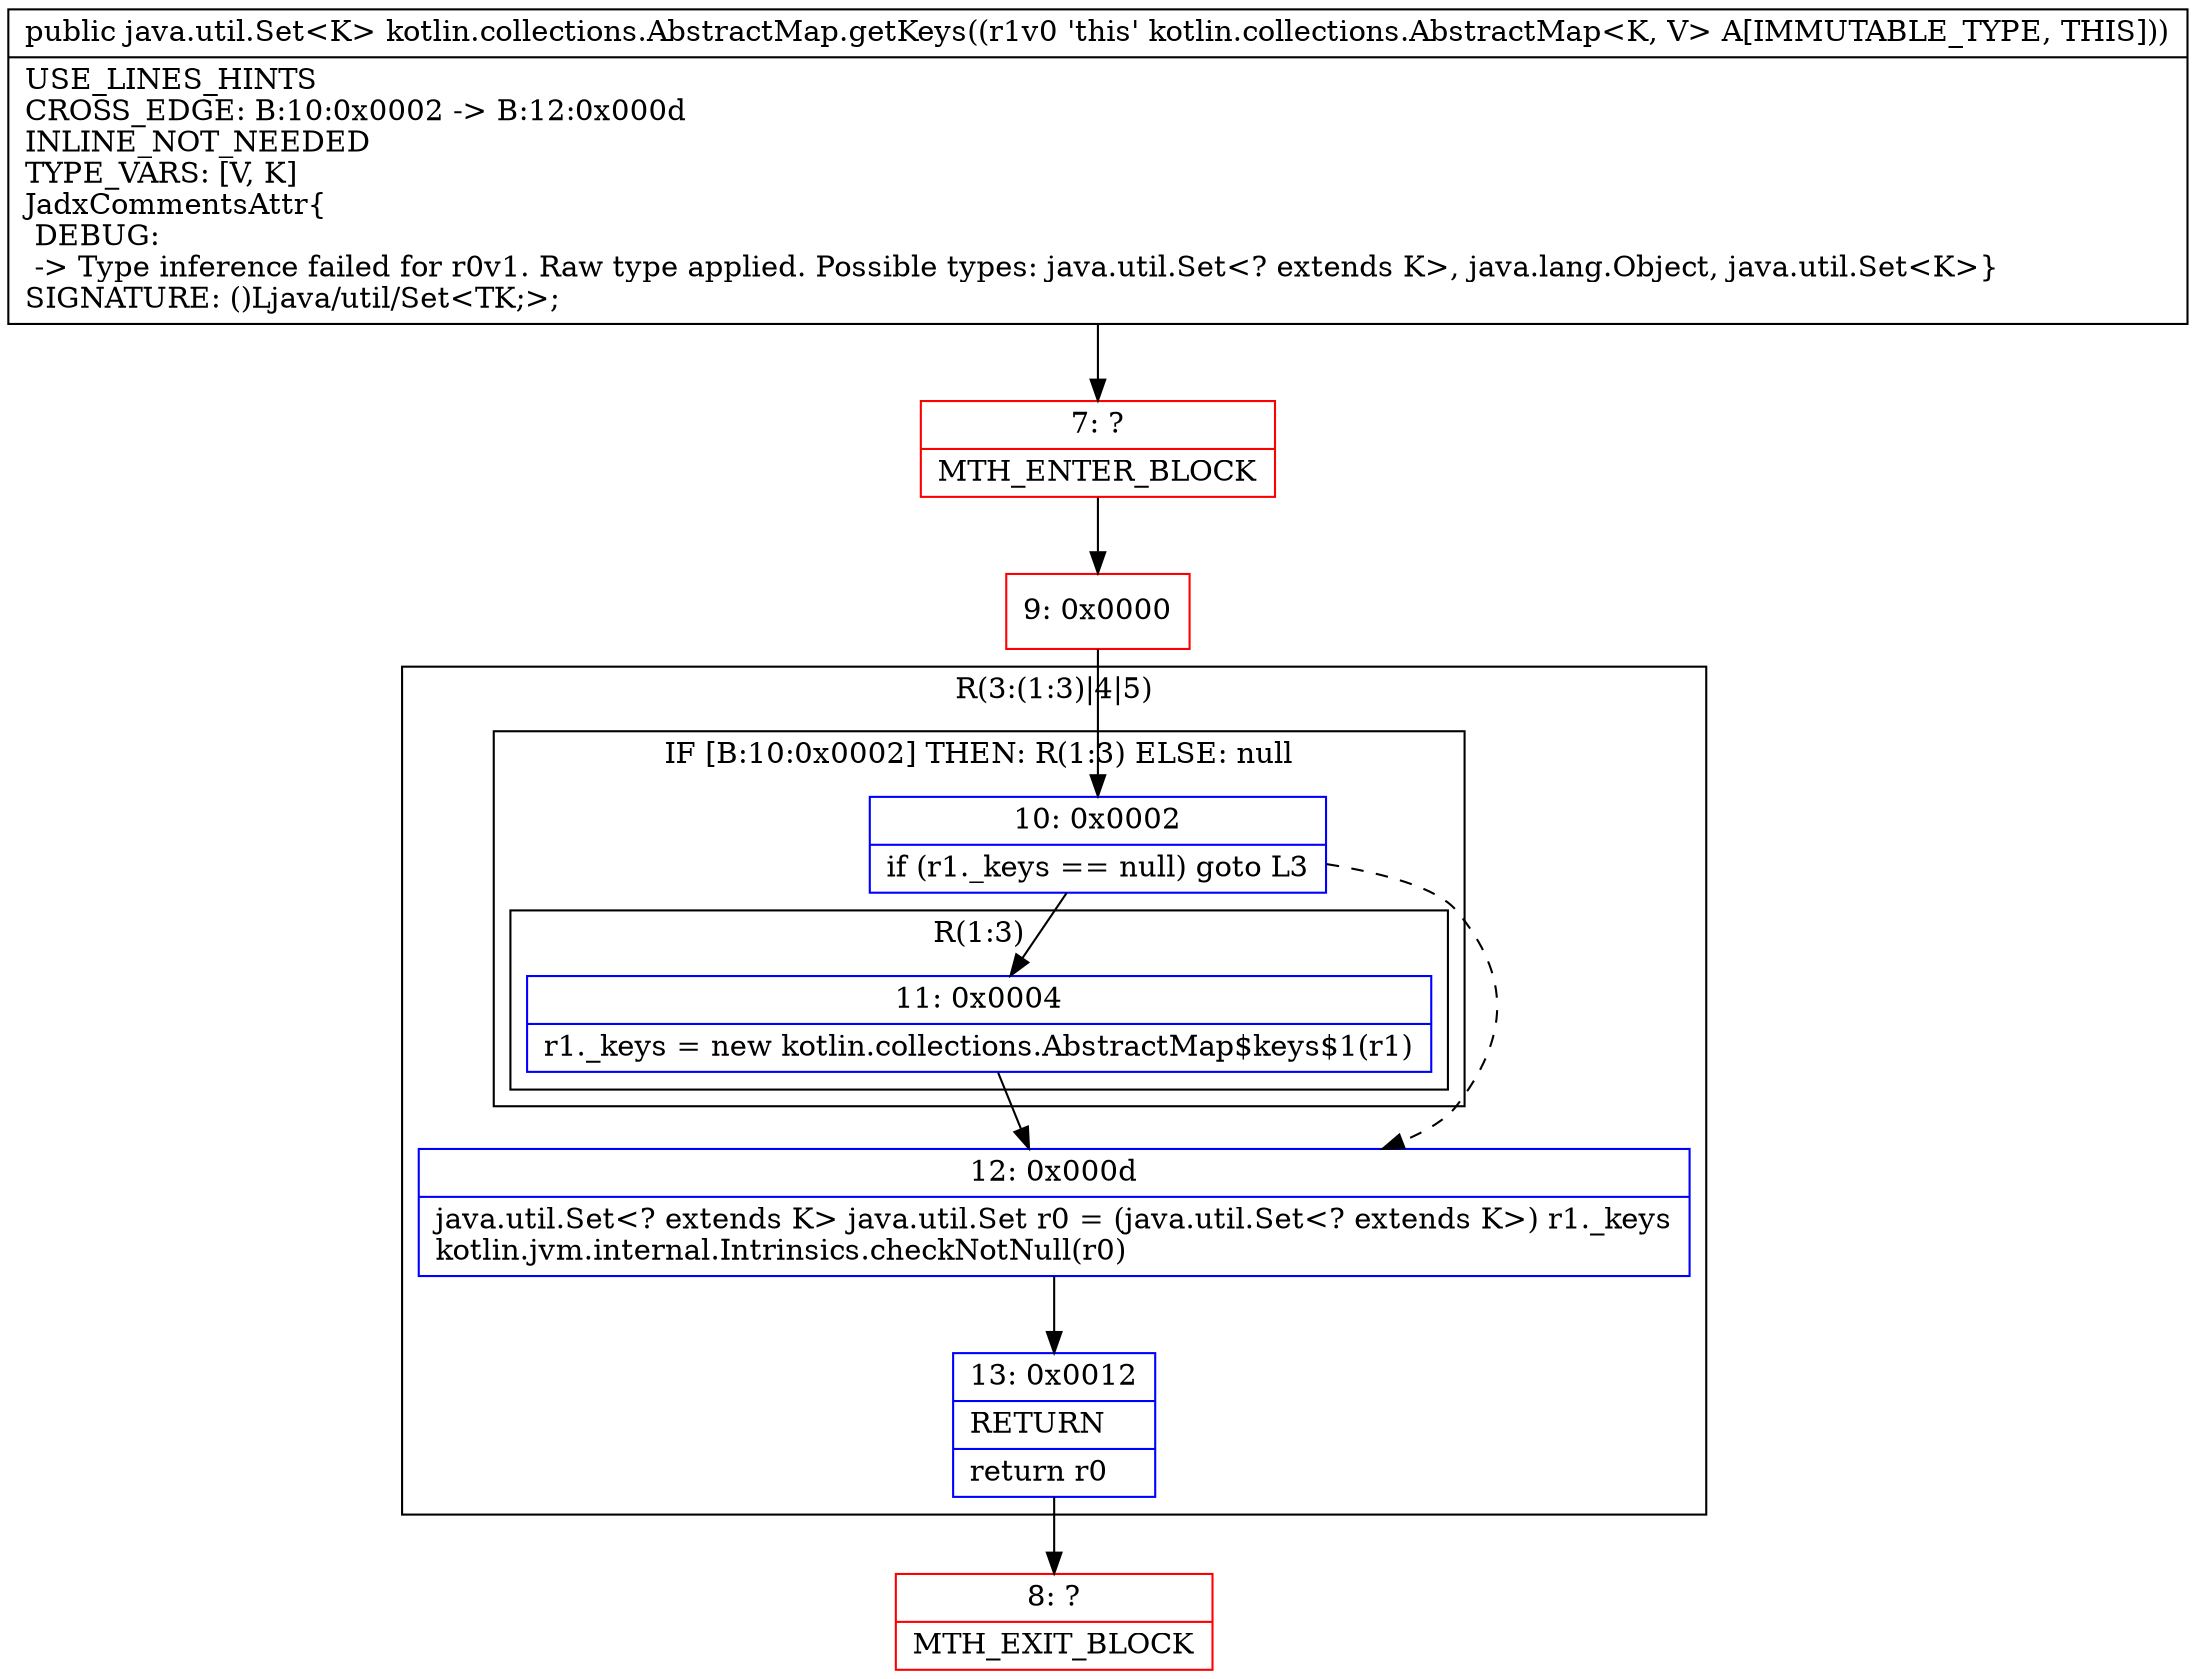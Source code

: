digraph "CFG forkotlin.collections.AbstractMap.getKeys()Ljava\/util\/Set;" {
subgraph cluster_Region_79979323 {
label = "R(3:(1:3)|4|5)";
node [shape=record,color=blue];
subgraph cluster_IfRegion_2141704896 {
label = "IF [B:10:0x0002] THEN: R(1:3) ELSE: null";
node [shape=record,color=blue];
Node_10 [shape=record,label="{10\:\ 0x0002|if (r1._keys == null) goto L3\l}"];
subgraph cluster_Region_444771832 {
label = "R(1:3)";
node [shape=record,color=blue];
Node_11 [shape=record,label="{11\:\ 0x0004|r1._keys = new kotlin.collections.AbstractMap$keys$1(r1)\l}"];
}
}
Node_12 [shape=record,label="{12\:\ 0x000d|java.util.Set\<? extends K\> java.util.Set r0 = (java.util.Set\<? extends K\>) r1._keys\lkotlin.jvm.internal.Intrinsics.checkNotNull(r0)\l}"];
Node_13 [shape=record,label="{13\:\ 0x0012|RETURN\l|return r0\l}"];
}
Node_7 [shape=record,color=red,label="{7\:\ ?|MTH_ENTER_BLOCK\l}"];
Node_9 [shape=record,color=red,label="{9\:\ 0x0000}"];
Node_8 [shape=record,color=red,label="{8\:\ ?|MTH_EXIT_BLOCK\l}"];
MethodNode[shape=record,label="{public java.util.Set\<K\> kotlin.collections.AbstractMap.getKeys((r1v0 'this' kotlin.collections.AbstractMap\<K, V\> A[IMMUTABLE_TYPE, THIS]))  | USE_LINES_HINTS\lCROSS_EDGE: B:10:0x0002 \-\> B:12:0x000d\lINLINE_NOT_NEEDED\lTYPE_VARS: [V, K]\lJadxCommentsAttr\{\l DEBUG: \l \-\> Type inference failed for r0v1. Raw type applied. Possible types: java.util.Set\<? extends K\>, java.lang.Object, java.util.Set\<K\>\}\lSIGNATURE: ()Ljava\/util\/Set\<TK;\>;\l}"];
MethodNode -> Node_7;Node_10 -> Node_11;
Node_10 -> Node_12[style=dashed];
Node_11 -> Node_12;
Node_12 -> Node_13;
Node_13 -> Node_8;
Node_7 -> Node_9;
Node_9 -> Node_10;
}


